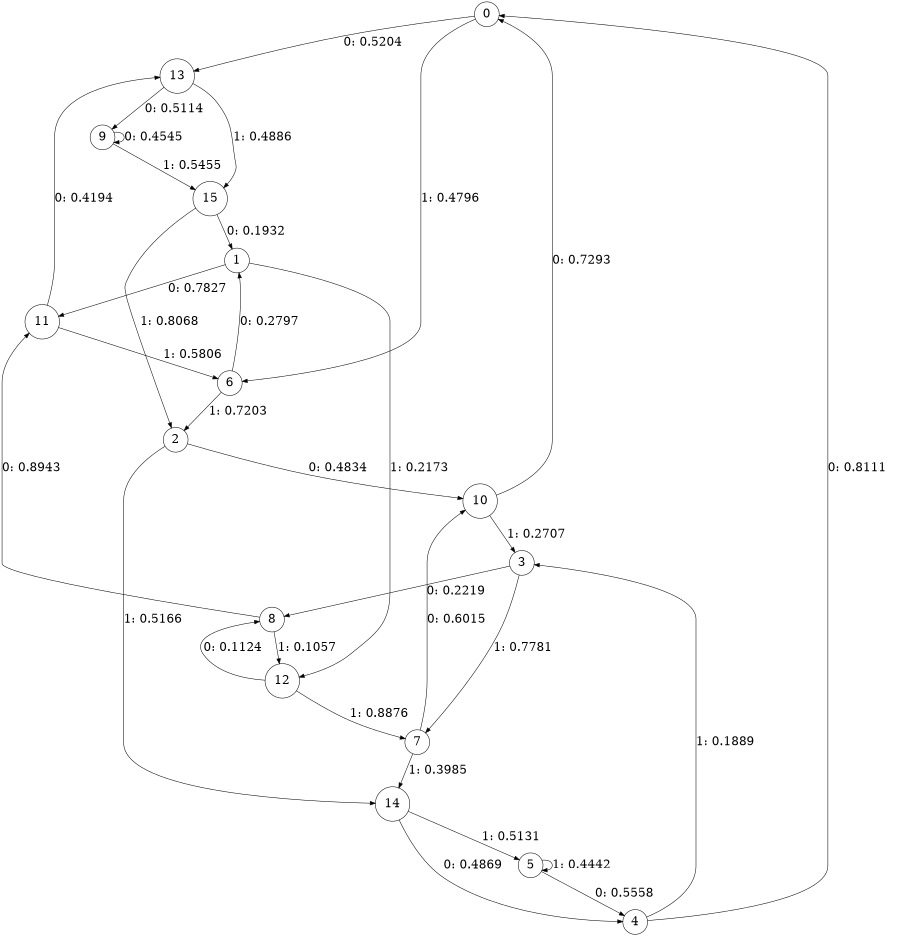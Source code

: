 digraph "ch8randomL4" {
size = "6,8.5";
ratio = "fill";
node [shape = circle];
node [fontsize = 24];
edge [fontsize = 24];
0 -> 13 [label = "0: 0.5204   "];
0 -> 6 [label = "1: 0.4796   "];
1 -> 11 [label = "0: 0.7827   "];
1 -> 12 [label = "1: 0.2173   "];
2 -> 10 [label = "0: 0.4834   "];
2 -> 14 [label = "1: 0.5166   "];
3 -> 8 [label = "0: 0.2219   "];
3 -> 7 [label = "1: 0.7781   "];
4 -> 0 [label = "0: 0.8111   "];
4 -> 3 [label = "1: 0.1889   "];
5 -> 4 [label = "0: 0.5558   "];
5 -> 5 [label = "1: 0.4442   "];
6 -> 1 [label = "0: 0.2797   "];
6 -> 2 [label = "1: 0.7203   "];
7 -> 10 [label = "0: 0.6015   "];
7 -> 14 [label = "1: 0.3985   "];
8 -> 11 [label = "0: 0.8943   "];
8 -> 12 [label = "1: 0.1057   "];
9 -> 9 [label = "0: 0.4545   "];
9 -> 15 [label = "1: 0.5455   "];
10 -> 0 [label = "0: 0.7293   "];
10 -> 3 [label = "1: 0.2707   "];
11 -> 13 [label = "0: 0.4194   "];
11 -> 6 [label = "1: 0.5806   "];
12 -> 8 [label = "0: 0.1124   "];
12 -> 7 [label = "1: 0.8876   "];
13 -> 9 [label = "0: 0.5114   "];
13 -> 15 [label = "1: 0.4886   "];
14 -> 4 [label = "0: 0.4869   "];
14 -> 5 [label = "1: 0.5131   "];
15 -> 1 [label = "0: 0.1932   "];
15 -> 2 [label = "1: 0.8068   "];
}